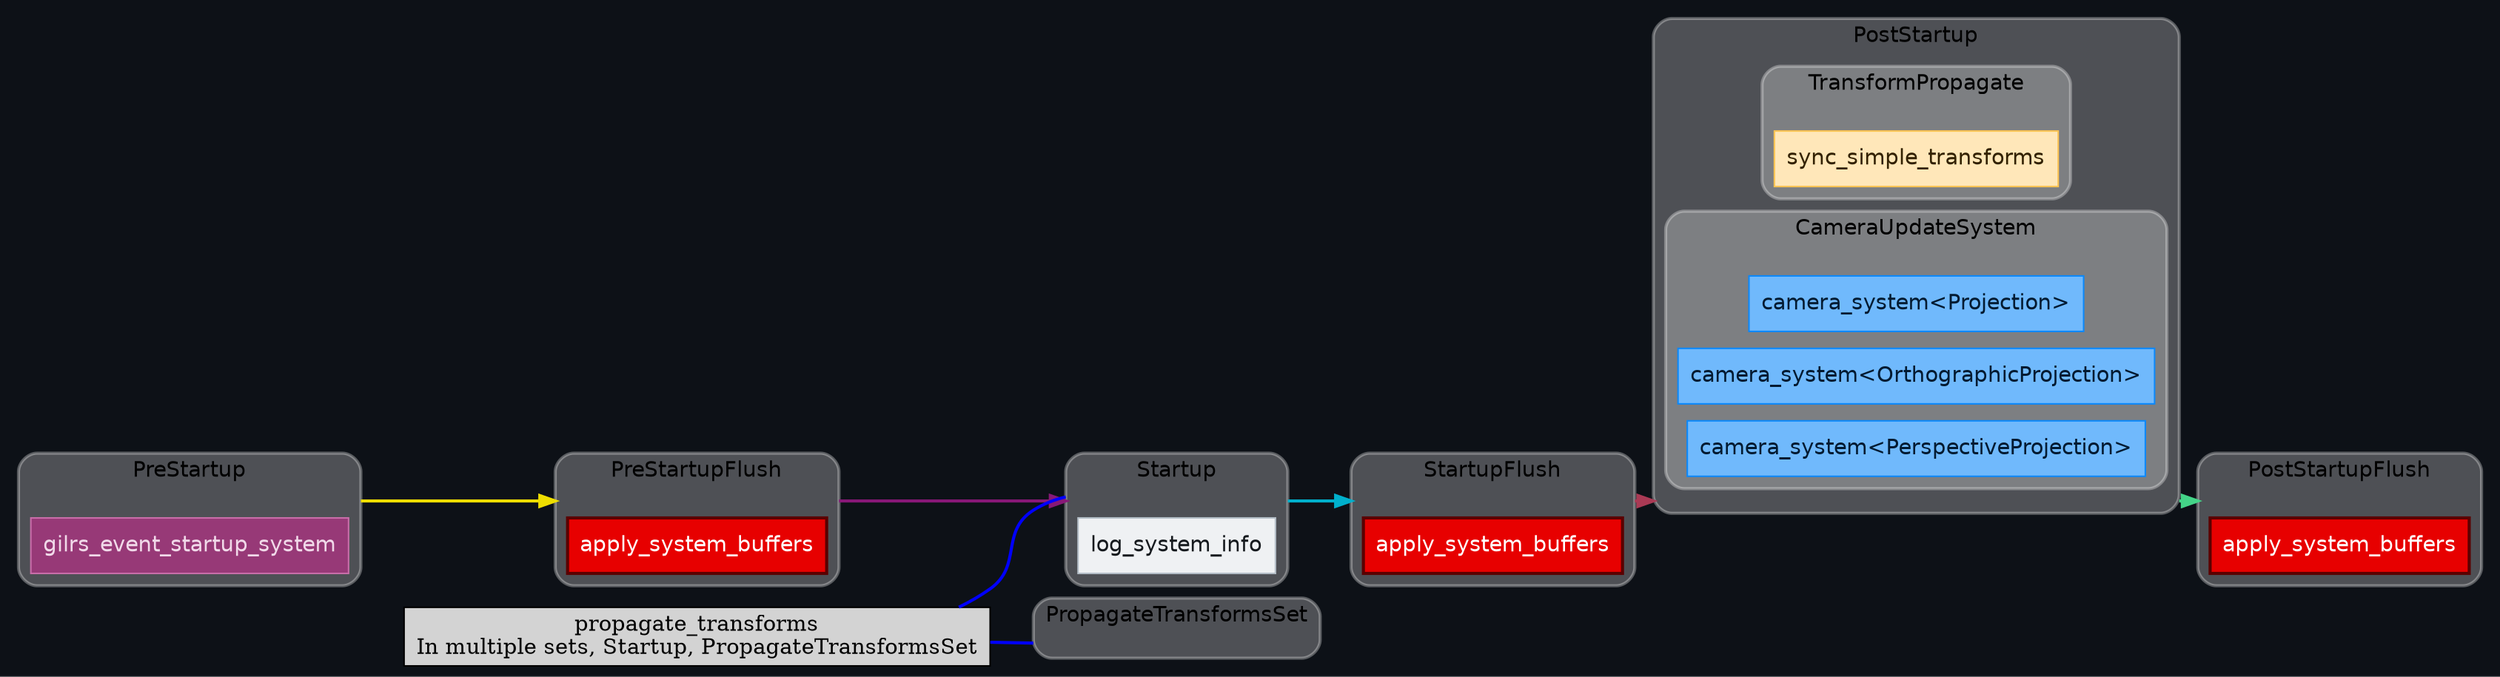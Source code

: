 digraph "" {
	"compound"="true";
	"splines"="spline";
	"rankdir"="LR";
	"bgcolor"="#0d1117";
	"fontname"="Helvetica";
	"nodesep"="0.15";
	edge ["penwidth"="2"];
	node ["shape"="box", "style"="filled"];
	subgraph "clusternode_Set(0)" {
		"style"="rounded,filled";
		"label"="Startup";
		"tooltip"="Startup";
		"fillcolor"="#ffffff44";
		"color"="#ffffff50";
		"penwidth"="2";
		"set_marker_node_Set(0)" ["style"="invis", "label"="", "height"="0", "shape"="point"]
		"node_System(5)" ["label"="log_system_info", "tooltip"="bevy_diagnostic::system_information_diagnostics_plugin::internal::log_system_info", "fillcolor"="#eff1f3", "fontname"="Helvetica", "fontcolor"="#15191d", "color"="#b4bec7", "penwidth"="1"]
	}
	
	subgraph "clusternode_Set(2)" {
		"style"="rounded,filled";
		"label"="PreStartupFlush";
		"tooltip"="PreStartupFlush";
		"fillcolor"="#ffffff44";
		"color"="#ffffff50";
		"penwidth"="2";
		"set_marker_node_Set(2)" ["style"="invis", "label"="", "height"="0", "shape"="point"]
		"node_System(0)" ["label"="apply_system_buffers", "tooltip"="bevy_ecs::schedule::executor::apply_system_buffers", "fillcolor"="#e70000", "fontname"="Helvetica", "fontcolor"="#ffffff", "color"="#5a0000", "penwidth"="2"]
	}
	
	subgraph "clusternode_Set(3)" {
		"style"="rounded,filled";
		"label"="StartupFlush";
		"tooltip"="StartupFlush";
		"fillcolor"="#ffffff44";
		"color"="#ffffff50";
		"penwidth"="2";
		"set_marker_node_Set(3)" ["style"="invis", "label"="", "height"="0", "shape"="point"]
		"node_System(1)" ["label"="apply_system_buffers", "tooltip"="bevy_ecs::schedule::executor::apply_system_buffers", "fillcolor"="#e70000", "fontname"="Helvetica", "fontcolor"="#ffffff", "color"="#5a0000", "penwidth"="2"]
	}
	
	subgraph "clusternode_Set(4)" {
		"style"="rounded,filled";
		"label"="PostStartupFlush";
		"tooltip"="PostStartupFlush";
		"fillcolor"="#ffffff44";
		"color"="#ffffff50";
		"penwidth"="2";
		"set_marker_node_Set(4)" ["style"="invis", "label"="", "height"="0", "shape"="point"]
		"node_System(2)" ["label"="apply_system_buffers", "tooltip"="bevy_ecs::schedule::executor::apply_system_buffers", "fillcolor"="#e70000", "fontname"="Helvetica", "fontcolor"="#ffffff", "color"="#5a0000", "penwidth"="2"]
	}
	
	subgraph "clusternode_Set(5)" {
		"style"="rounded,filled";
		"label"="PreStartup";
		"tooltip"="PreStartup";
		"fillcolor"="#ffffff44";
		"color"="#ffffff50";
		"penwidth"="2";
		"set_marker_node_Set(5)" ["style"="invis", "label"="", "height"="0", "shape"="point"]
		"node_System(9)" ["label"="gilrs_event_startup_system", "tooltip"="bevy_gilrs::gilrs_system::gilrs_event_startup_system", "fillcolor"="#973977", "fontname"="Helvetica", "fontcolor"="#f1d9e9", "color"="#c86da9", "penwidth"="1"]
	}
	
	subgraph "clusternode_Set(6)" {
		"style"="rounded,filled";
		"label"="PostStartup";
		"tooltip"="PostStartup";
		"fillcolor"="#ffffff44";
		"color"="#ffffff50";
		"penwidth"="2";
		"set_marker_node_Set(6)" ["style"="invis", "label"="", "height"="0", "shape"="point"]
		subgraph "clusternode_Set(7)" {
			"style"="rounded,filled";
			"label"="TransformPropagate";
			"tooltip"="TransformPropagate";
			"fillcolor"="#ffffff44";
			"color"="#ffffff50";
			"penwidth"="2";
			"set_marker_node_Set(7)" ["style"="invis", "label"="", "height"="0", "shape"="point"]
			"node_System(3)" ["label"="sync_simple_transforms", "tooltip"="bevy_transform::systems::sync_simple_transforms", "fillcolor"="#ffe7b9", "fontname"="Helvetica", "fontcolor"="#322100", "color"="#ffc453", "penwidth"="1"]
		}
		
		subgraph "clusternode_Set(12)" {
			"style"="rounded,filled";
			"label"="CameraUpdateSystem";
			"tooltip"="CameraUpdateSystem";
			"fillcolor"="#ffffff44";
			"color"="#ffffff50";
			"penwidth"="2";
			"set_marker_node_Set(12)" ["style"="invis", "label"="", "height"="0", "shape"="point"]
			"node_System(6)" ["label"="camera_system<Projection>", "tooltip"="bevy_render::camera::camera::camera_system<bevy_render::camera::projection::Projection>", "fillcolor"="#70b9fc", "fontname"="Helvetica", "fontcolor"="#011a31", "color"="#0c88f9", "penwidth"="1"]
			"node_System(7)" ["label"="camera_system<OrthographicProjection>", "tooltip"="bevy_render::camera::camera::camera_system<bevy_render::camera::projection::OrthographicProjection>", "fillcolor"="#70b9fc", "fontname"="Helvetica", "fontcolor"="#011a31", "color"="#0c88f9", "penwidth"="1"]
			"node_System(8)" ["label"="camera_system<PerspectiveProjection>", "tooltip"="bevy_render::camera::camera::camera_system<bevy_render::camera::projection::PerspectiveProjection>", "fillcolor"="#70b9fc", "fontname"="Helvetica", "fontcolor"="#011a31", "color"="#0c88f9", "penwidth"="1"]
		}
		
	}
	
	subgraph "clusternode_Set(9)" {
		"style"="rounded,filled";
		"label"="PropagateTransformsSet";
		"tooltip"="PropagateTransformsSet";
		"fillcolor"="#ffffff44";
		"color"="#ffffff50";
		"penwidth"="2";
		"set_marker_node_Set(9)" ["style"="invis", "label"="", "height"="0", "shape"="point"]
	}
	
	"node_System(4)" -> "set_marker_node_Set(0)" ["dir"="none", "color"="blue", "lhead"="clusternode_Set(0)"]
	"node_System(4)" -> "set_marker_node_Set(9)" ["dir"="none", "color"="blue", "lhead"="clusternode_Set(9)"]
	"node_System(4)" ["label"="propagate_transforms
In multiple sets, Startup, PropagateTransformsSet", "tooltip"="bevy_transform::systems::propagate_transforms"]
	"set_marker_node_Set(5)" -> "set_marker_node_Set(2)" ["lhead"="clusternode_Set(2)", "ltail"="clusternode_Set(5)", "tooltip"="PreStartup → PreStartupFlush", "color"="#eede00"]
	"set_marker_node_Set(2)" -> "set_marker_node_Set(0)" ["lhead"="clusternode_Set(0)", "ltail"="clusternode_Set(2)", "tooltip"="PreStartupFlush → Startup", "color"="#881877"]
	"set_marker_node_Set(0)" -> "set_marker_node_Set(3)" ["lhead"="clusternode_Set(3)", "ltail"="clusternode_Set(0)", "tooltip"="Startup → StartupFlush", "color"="#00b0cc"]
	"set_marker_node_Set(3)" -> "set_marker_node_Set(6)" ["lhead"="clusternode_Set(6)", "ltail"="clusternode_Set(3)", "tooltip"="StartupFlush → PostStartup", "color"="#aa3a55"]
	"set_marker_node_Set(6)" -> "set_marker_node_Set(4)" ["lhead"="clusternode_Set(4)", "ltail"="clusternode_Set(6)", "tooltip"="PostStartup → PostStartupFlush", "color"="#44d488"]
}
